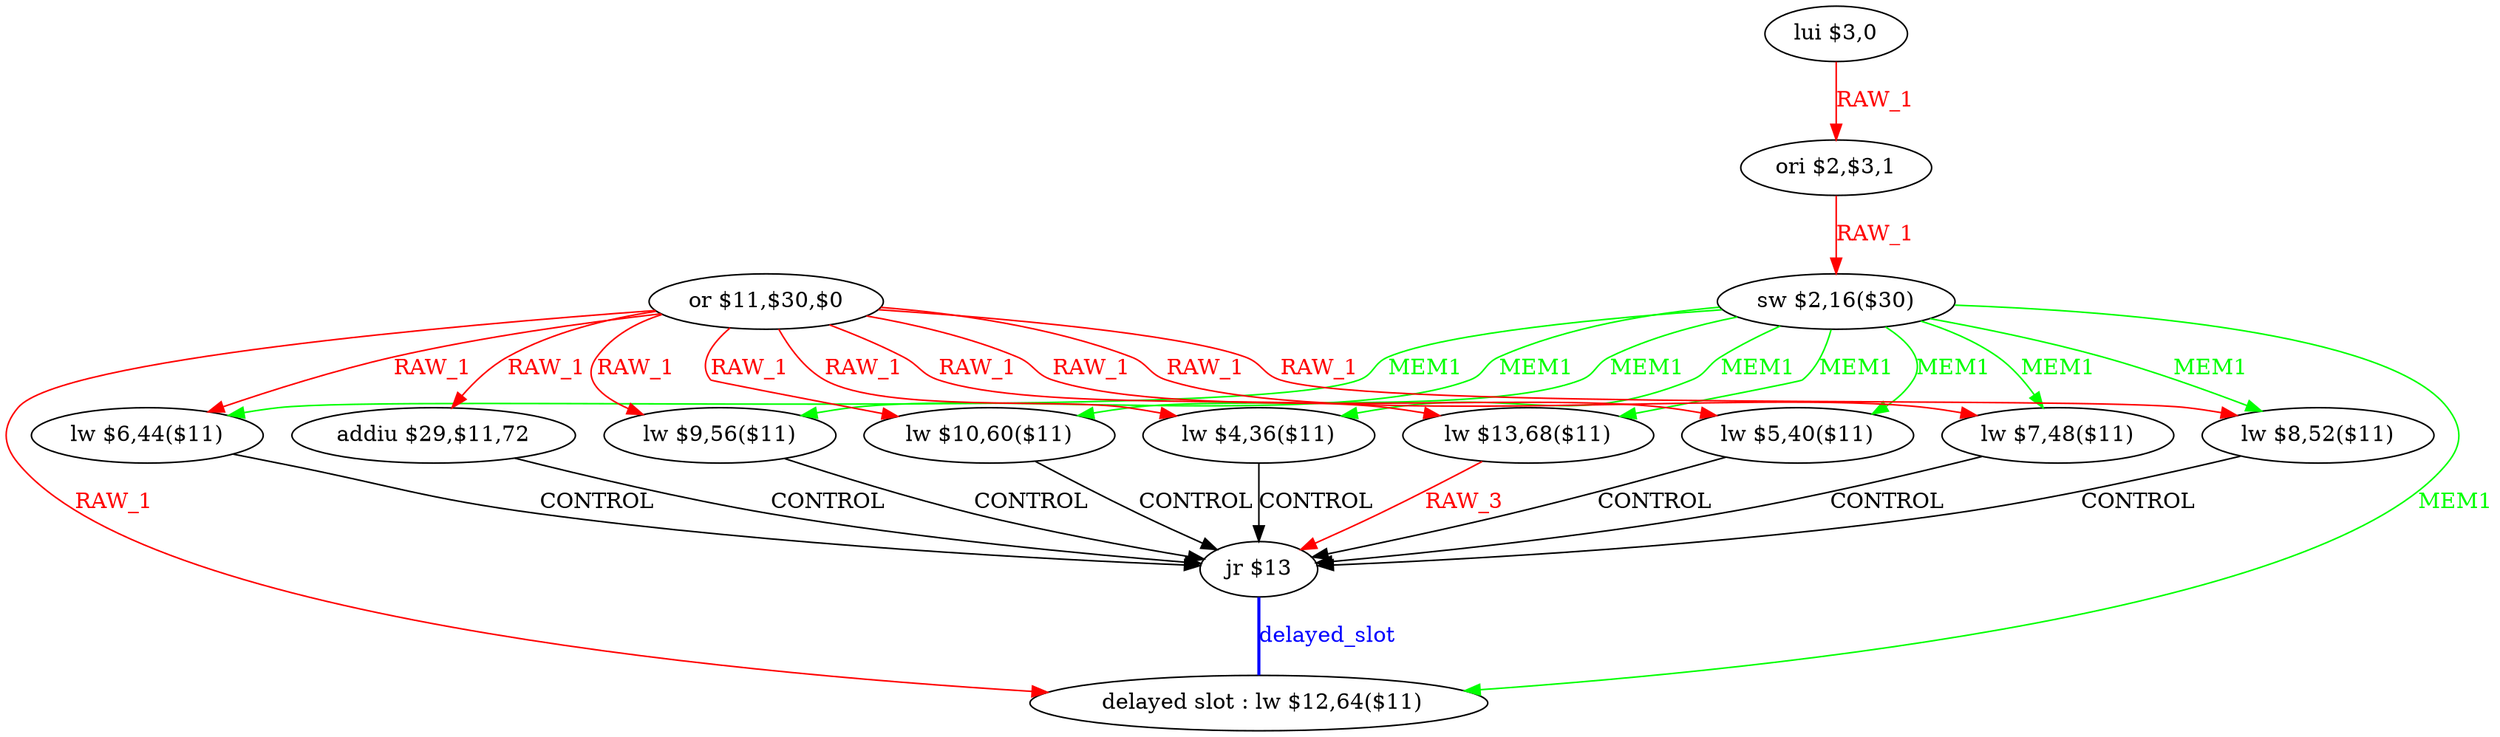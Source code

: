digraph G1 {
node [shape = ellipse];
i14 [label = " delayed slot : lw $12,64($11)"] ;
i13 ->  i14 [style = bold, dir= none, fontcolor = blue, color = blue, label= "delayed_slot"];
i13 [label = "jr $13"] ;
i0 [label = "lui $3,0"] ;
i0 ->  i1 [color = red, fontcolor = red, label= "RAW_1"];
i1 [label = "ori $2,$3,1"] ;
i1 ->  i3 [color = red, fontcolor = red, label= "RAW_1"];
i3 [label = "sw $2,16($30)"] ;
i3 ->  i14 [color = green, fontcolor = green, label= "MEM1"];
i3 ->  i11 [color = green, fontcolor = green, label= "MEM1"];
i3 ->  i10 [color = green, fontcolor = green, label= "MEM1"];
i3 ->  i9 [color = green, fontcolor = green, label= "MEM1"];
i3 ->  i8 [color = green, fontcolor = green, label= "MEM1"];
i3 ->  i7 [color = green, fontcolor = green, label= "MEM1"];
i3 ->  i6 [color = green, fontcolor = green, label= "MEM1"];
i3 ->  i5 [color = green, fontcolor = green, label= "MEM1"];
i3 ->  i4 [color = green, fontcolor = green, label= "MEM1"];
i11 [label = "lw $5,40($11)"] ;
i11 ->  i13 [label= "CONTROL"];
i10 [label = "lw $6,44($11)"] ;
i10 ->  i13 [label= "CONTROL"];
i9 [label = "lw $7,48($11)"] ;
i9 ->  i13 [label= "CONTROL"];
i8 [label = "lw $8,52($11)"] ;
i8 ->  i13 [label= "CONTROL"];
i7 [label = "lw $9,56($11)"] ;
i7 ->  i13 [label= "CONTROL"];
i6 [label = "lw $10,60($11)"] ;
i6 ->  i13 [label= "CONTROL"];
i5 [label = "lw $4,36($11)"] ;
i5 ->  i13 [label= "CONTROL"];
i4 [label = "lw $13,68($11)"] ;
i4 ->  i13 [color = red, fontcolor = red, label= "RAW_3"];
i2 [label = "or $11,$30,$0"] ;
i2 ->  i14 [color = red, fontcolor = red, label= "RAW_1"];
i2 ->  i12 [color = red, fontcolor = red, label= "RAW_1"];
i2 ->  i11 [color = red, fontcolor = red, label= "RAW_1"];
i2 ->  i10 [color = red, fontcolor = red, label= "RAW_1"];
i2 ->  i9 [color = red, fontcolor = red, label= "RAW_1"];
i2 ->  i8 [color = red, fontcolor = red, label= "RAW_1"];
i2 ->  i7 [color = red, fontcolor = red, label= "RAW_1"];
i2 ->  i6 [color = red, fontcolor = red, label= "RAW_1"];
i2 ->  i5 [color = red, fontcolor = red, label= "RAW_1"];
i2 ->  i4 [color = red, fontcolor = red, label= "RAW_1"];
i12 [label = "addiu $29,$11,72"] ;
i12 ->  i13 [label= "CONTROL"];
}
